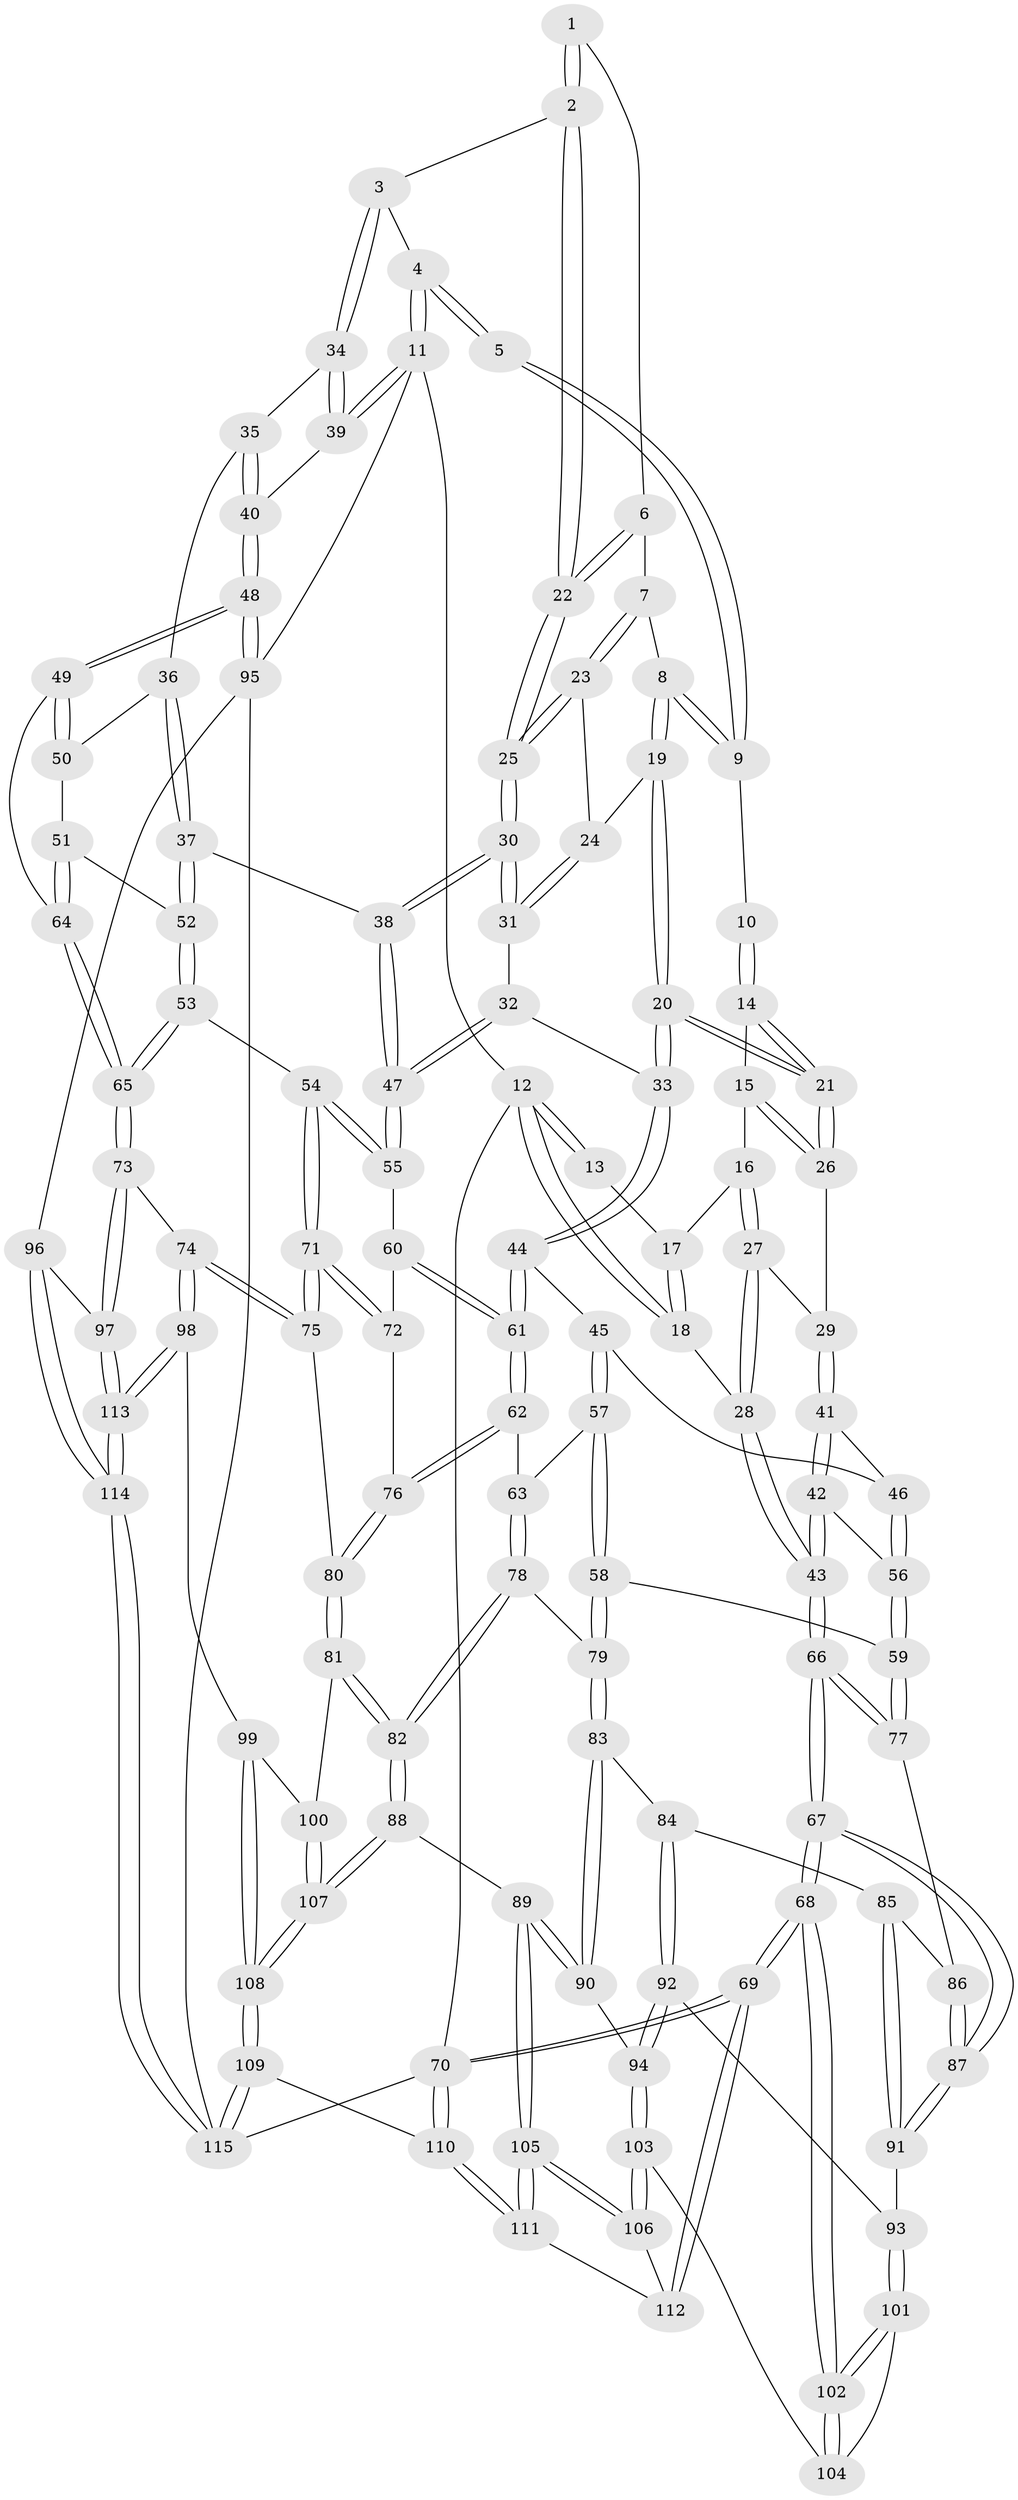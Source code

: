 // coarse degree distribution, {4: 0.3375, 8: 0.0125, 5: 0.3375, 6: 0.1875, 3: 0.0625, 7: 0.0125, 2: 0.0375, 9: 0.0125}
// Generated by graph-tools (version 1.1) at 2025/21/03/04/25 18:21:41]
// undirected, 115 vertices, 284 edges
graph export_dot {
graph [start="1"]
  node [color=gray90,style=filled];
  1 [pos="+0.7156304839158483+0"];
  2 [pos="+0.856294001602145+0.09959457434493355"];
  3 [pos="+0.880236798431303+0.11253663033568358"];
  4 [pos="+1+0"];
  5 [pos="+0.710468933991775+0"];
  6 [pos="+0.7096292922803028+0.05626586355674096"];
  7 [pos="+0.5634171482974464+0.05925420140413287"];
  8 [pos="+0.446472764960009+0"];
  9 [pos="+0.4451767864757291+0"];
  10 [pos="+0.315399716688144+0"];
  11 [pos="+1+0"];
  12 [pos="+0+0"];
  13 [pos="+0+0"];
  14 [pos="+0.21946503228817363+0.04427793788911637"];
  15 [pos="+0.1958447024585223+0.06754126205065178"];
  16 [pos="+0.1301494445739827+0.09238203867258823"];
  17 [pos="+0.11059299883560579+0.06246538329062382"];
  18 [pos="+0+0"];
  19 [pos="+0.4088588436843296+0.08404529163021253"];
  20 [pos="+0.35771655454280304+0.21592514308050245"];
  21 [pos="+0.3555486563948737+0.21428597710600852"];
  22 [pos="+0.7140217800279555+0.12415899499923802"];
  23 [pos="+0.5723662481821343+0.0818359725333023"];
  24 [pos="+0.5254636848476251+0.15023552266876725"];
  25 [pos="+0.6808361943048891+0.17544780344744512"];
  26 [pos="+0.2125175372330623+0.15999917968381444"];
  27 [pos="+0.0861821887754455+0.15288799356610927"];
  28 [pos="+0+0.07958989437921726"];
  29 [pos="+0.12810099407497813+0.22239460963031188"];
  30 [pos="+0.6787639389461217+0.20432222046731532"];
  31 [pos="+0.5290030792558743+0.19783543361618655"];
  32 [pos="+0.4790882574845238+0.23741044874516187"];
  33 [pos="+0.36166287646099654+0.24144773721503868"];
  34 [pos="+0.902883296887441+0.1484144593266144"];
  35 [pos="+0.8692738608053499+0.20670167178917206"];
  36 [pos="+0.8158122154484183+0.2626801925889486"];
  37 [pos="+0.7395329053796807+0.2650539622957595"];
  38 [pos="+0.691589254091159+0.24265183521573894"];
  39 [pos="+1+0.19428896469557283"];
  40 [pos="+1+0.44506442126038714"];
  41 [pos="+0.13396157937695188+0.25584243954482466"];
  42 [pos="+0+0.3526597395556208"];
  43 [pos="+0+0.32768724093330076"];
  44 [pos="+0.3524416998530248+0.26280956740515676"];
  45 [pos="+0.181900150239858+0.2917116043015936"];
  46 [pos="+0.17392802110865063+0.28876122700263657"];
  47 [pos="+0.5969265304589586+0.3505183540599213"];
  48 [pos="+1+0.4505050682812227"];
  49 [pos="+1+0.45626903061901963"];
  50 [pos="+0.852485250726886+0.3085965437968659"];
  51 [pos="+0.7981012482150286+0.40453276191797427"];
  52 [pos="+0.7549647385182511+0.3681426914740185"];
  53 [pos="+0.698732728090702+0.4300279711522576"];
  54 [pos="+0.5909826976396788+0.3787911489701478"];
  55 [pos="+0.5899721742440017+0.3765794440352587"];
  56 [pos="+0.0706058964067705+0.4376642516205074"];
  57 [pos="+0.20720436318516275+0.4436368333867177"];
  58 [pos="+0.17764433148032938+0.4694589097382761"];
  59 [pos="+0.09910524535802857+0.4740640691621734"];
  60 [pos="+0.4647824232889151+0.3947810610899038"];
  61 [pos="+0.37908632132627385+0.3924706392193799"];
  62 [pos="+0.36793989941814104+0.41842730134740824"];
  63 [pos="+0.3223175077143063+0.4337534489112899"];
  64 [pos="+0.8667708127233765+0.5239825270874932"];
  65 [pos="+0.7816890394670233+0.5916845425445968"];
  66 [pos="+0+0.5200937822313826"];
  67 [pos="+0+0.6047952175669056"];
  68 [pos="+0+0.9039284989455675"];
  69 [pos="+0+0.9504830021413881"];
  70 [pos="+0+1"];
  71 [pos="+0.5827373983629152+0.5194294518781803"];
  72 [pos="+0.512708081877718+0.48987579668111797"];
  73 [pos="+0.772362473984532+0.6058074666603013"];
  74 [pos="+0.6922856338036476+0.6613417790839692"];
  75 [pos="+0.5860960276181696+0.5327541853174299"];
  76 [pos="+0.39402416229221005+0.501736007720169"];
  77 [pos="+0.0903870614709784+0.4976544748291311"];
  78 [pos="+0.2617409629732278+0.555778202459603"];
  79 [pos="+0.2100303110044832+0.5401364633830347"];
  80 [pos="+0.4019298338862009+0.5728604055492719"];
  81 [pos="+0.38614063652057423+0.6288230008323538"];
  82 [pos="+0.34695734199245404+0.6535703157703472"];
  83 [pos="+0.18538475424671572+0.5960343785559071"];
  84 [pos="+0.12102320290605163+0.5926847713483676"];
  85 [pos="+0.08518769197475111+0.5256296355395055"];
  86 [pos="+0.08410674081610257+0.5171545269754704"];
  87 [pos="+0+0.604092771827543"];
  88 [pos="+0.32785588025444484+0.6781866333954203"];
  89 [pos="+0.2913005989921269+0.7005906751907268"];
  90 [pos="+0.2291947954583163+0.680534418622928"];
  91 [pos="+0.01786112656019485+0.637268536639549"];
  92 [pos="+0.10924855385189434+0.6259045742507944"];
  93 [pos="+0.04987255011815206+0.6600790121699437"];
  94 [pos="+0.16915777933457204+0.693397045082634"];
  95 [pos="+1+0.8214788195908681"];
  96 [pos="+1+0.79447343803138"];
  97 [pos="+1+0.7877306445612117"];
  98 [pos="+0.6821677097756605+0.6823110177649745"];
  99 [pos="+0.5065758146993972+0.6849688546368998"];
  100 [pos="+0.5027392260925476+0.6837389786513556"];
  101 [pos="+0.05531054722512648+0.6804756304735602"];
  102 [pos="+0+0.7831685406598781"];
  103 [pos="+0.10217795659616095+0.7480015014504638"];
  104 [pos="+0.07172465352288616+0.7165623886453137"];
  105 [pos="+0.24203043534792396+0.8954005320848754"];
  106 [pos="+0.10178201511378238+0.7722255202331594"];
  107 [pos="+0.41430807722611307+0.7949294765146679"];
  108 [pos="+0.4533424379675029+0.8862654982678679"];
  109 [pos="+0.48388901896748937+1"];
  110 [pos="+0.3196687367827828+1"];
  111 [pos="+0.2538743185075699+0.9594331779285351"];
  112 [pos="+0+0.8662453523700164"];
  113 [pos="+0.6882832011038114+0.8028399057213341"];
  114 [pos="+0.6575256617496789+1"];
  115 [pos="+0.6296673243858524+1"];
  1 -- 2;
  1 -- 2;
  1 -- 6;
  2 -- 3;
  2 -- 22;
  2 -- 22;
  3 -- 4;
  3 -- 34;
  3 -- 34;
  4 -- 5;
  4 -- 5;
  4 -- 11;
  4 -- 11;
  5 -- 9;
  5 -- 9;
  6 -- 7;
  6 -- 22;
  6 -- 22;
  7 -- 8;
  7 -- 23;
  7 -- 23;
  8 -- 9;
  8 -- 9;
  8 -- 19;
  8 -- 19;
  9 -- 10;
  10 -- 14;
  10 -- 14;
  11 -- 12;
  11 -- 39;
  11 -- 39;
  11 -- 95;
  12 -- 13;
  12 -- 13;
  12 -- 18;
  12 -- 18;
  12 -- 70;
  13 -- 17;
  14 -- 15;
  14 -- 21;
  14 -- 21;
  15 -- 16;
  15 -- 26;
  15 -- 26;
  16 -- 17;
  16 -- 27;
  16 -- 27;
  17 -- 18;
  17 -- 18;
  18 -- 28;
  19 -- 20;
  19 -- 20;
  19 -- 24;
  20 -- 21;
  20 -- 21;
  20 -- 33;
  20 -- 33;
  21 -- 26;
  21 -- 26;
  22 -- 25;
  22 -- 25;
  23 -- 24;
  23 -- 25;
  23 -- 25;
  24 -- 31;
  24 -- 31;
  25 -- 30;
  25 -- 30;
  26 -- 29;
  27 -- 28;
  27 -- 28;
  27 -- 29;
  28 -- 43;
  28 -- 43;
  29 -- 41;
  29 -- 41;
  30 -- 31;
  30 -- 31;
  30 -- 38;
  30 -- 38;
  31 -- 32;
  32 -- 33;
  32 -- 47;
  32 -- 47;
  33 -- 44;
  33 -- 44;
  34 -- 35;
  34 -- 39;
  34 -- 39;
  35 -- 36;
  35 -- 40;
  35 -- 40;
  36 -- 37;
  36 -- 37;
  36 -- 50;
  37 -- 38;
  37 -- 52;
  37 -- 52;
  38 -- 47;
  38 -- 47;
  39 -- 40;
  40 -- 48;
  40 -- 48;
  41 -- 42;
  41 -- 42;
  41 -- 46;
  42 -- 43;
  42 -- 43;
  42 -- 56;
  43 -- 66;
  43 -- 66;
  44 -- 45;
  44 -- 61;
  44 -- 61;
  45 -- 46;
  45 -- 57;
  45 -- 57;
  46 -- 56;
  46 -- 56;
  47 -- 55;
  47 -- 55;
  48 -- 49;
  48 -- 49;
  48 -- 95;
  48 -- 95;
  49 -- 50;
  49 -- 50;
  49 -- 64;
  50 -- 51;
  51 -- 52;
  51 -- 64;
  51 -- 64;
  52 -- 53;
  52 -- 53;
  53 -- 54;
  53 -- 65;
  53 -- 65;
  54 -- 55;
  54 -- 55;
  54 -- 71;
  54 -- 71;
  55 -- 60;
  56 -- 59;
  56 -- 59;
  57 -- 58;
  57 -- 58;
  57 -- 63;
  58 -- 59;
  58 -- 79;
  58 -- 79;
  59 -- 77;
  59 -- 77;
  60 -- 61;
  60 -- 61;
  60 -- 72;
  61 -- 62;
  61 -- 62;
  62 -- 63;
  62 -- 76;
  62 -- 76;
  63 -- 78;
  63 -- 78;
  64 -- 65;
  64 -- 65;
  65 -- 73;
  65 -- 73;
  66 -- 67;
  66 -- 67;
  66 -- 77;
  66 -- 77;
  67 -- 68;
  67 -- 68;
  67 -- 87;
  67 -- 87;
  68 -- 69;
  68 -- 69;
  68 -- 102;
  68 -- 102;
  69 -- 70;
  69 -- 70;
  69 -- 112;
  69 -- 112;
  70 -- 110;
  70 -- 110;
  70 -- 115;
  71 -- 72;
  71 -- 72;
  71 -- 75;
  71 -- 75;
  72 -- 76;
  73 -- 74;
  73 -- 97;
  73 -- 97;
  74 -- 75;
  74 -- 75;
  74 -- 98;
  74 -- 98;
  75 -- 80;
  76 -- 80;
  76 -- 80;
  77 -- 86;
  78 -- 79;
  78 -- 82;
  78 -- 82;
  79 -- 83;
  79 -- 83;
  80 -- 81;
  80 -- 81;
  81 -- 82;
  81 -- 82;
  81 -- 100;
  82 -- 88;
  82 -- 88;
  83 -- 84;
  83 -- 90;
  83 -- 90;
  84 -- 85;
  84 -- 92;
  84 -- 92;
  85 -- 86;
  85 -- 91;
  85 -- 91;
  86 -- 87;
  86 -- 87;
  87 -- 91;
  87 -- 91;
  88 -- 89;
  88 -- 107;
  88 -- 107;
  89 -- 90;
  89 -- 90;
  89 -- 105;
  89 -- 105;
  90 -- 94;
  91 -- 93;
  92 -- 93;
  92 -- 94;
  92 -- 94;
  93 -- 101;
  93 -- 101;
  94 -- 103;
  94 -- 103;
  95 -- 96;
  95 -- 115;
  96 -- 97;
  96 -- 114;
  96 -- 114;
  97 -- 113;
  97 -- 113;
  98 -- 99;
  98 -- 113;
  98 -- 113;
  99 -- 100;
  99 -- 108;
  99 -- 108;
  100 -- 107;
  100 -- 107;
  101 -- 102;
  101 -- 102;
  101 -- 104;
  102 -- 104;
  102 -- 104;
  103 -- 104;
  103 -- 106;
  103 -- 106;
  105 -- 106;
  105 -- 106;
  105 -- 111;
  105 -- 111;
  106 -- 112;
  107 -- 108;
  107 -- 108;
  108 -- 109;
  108 -- 109;
  109 -- 110;
  109 -- 115;
  109 -- 115;
  110 -- 111;
  110 -- 111;
  111 -- 112;
  113 -- 114;
  113 -- 114;
  114 -- 115;
  114 -- 115;
}
